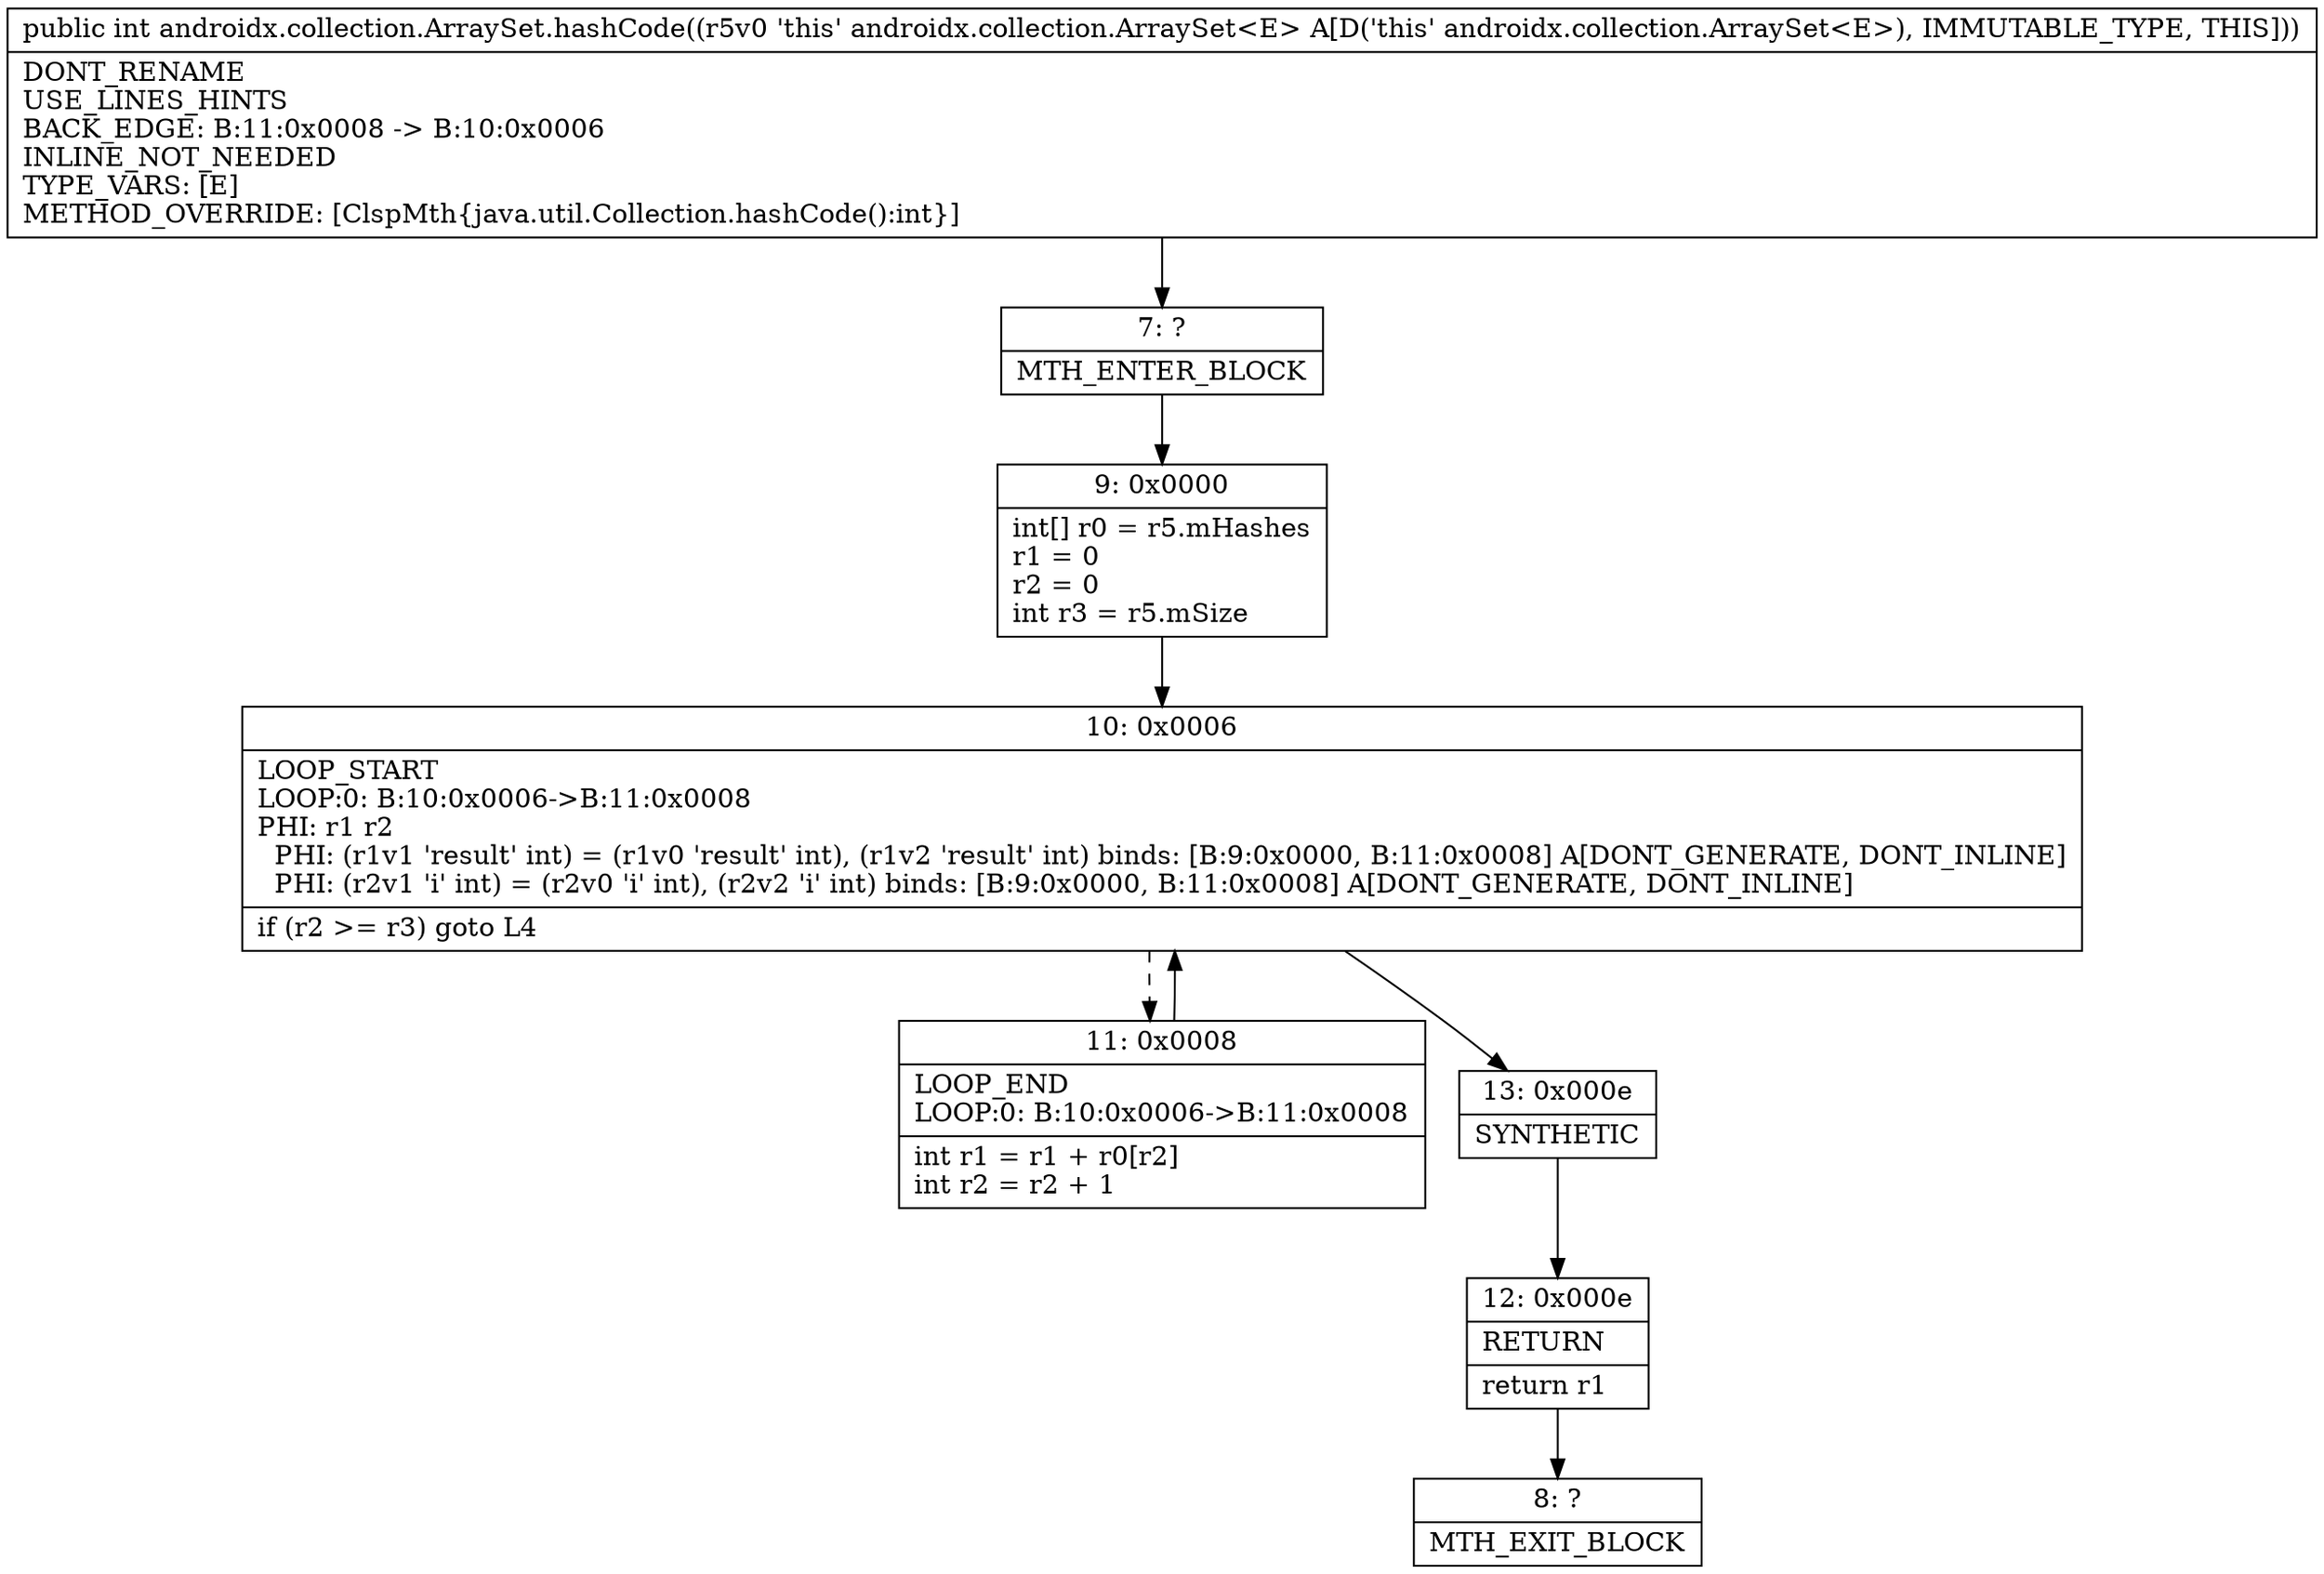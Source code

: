 digraph "CFG forandroidx.collection.ArraySet.hashCode()I" {
Node_7 [shape=record,label="{7\:\ ?|MTH_ENTER_BLOCK\l}"];
Node_9 [shape=record,label="{9\:\ 0x0000|int[] r0 = r5.mHashes\lr1 = 0\lr2 = 0\lint r3 = r5.mSize\l}"];
Node_10 [shape=record,label="{10\:\ 0x0006|LOOP_START\lLOOP:0: B:10:0x0006\-\>B:11:0x0008\lPHI: r1 r2 \l  PHI: (r1v1 'result' int) = (r1v0 'result' int), (r1v2 'result' int) binds: [B:9:0x0000, B:11:0x0008] A[DONT_GENERATE, DONT_INLINE]\l  PHI: (r2v1 'i' int) = (r2v0 'i' int), (r2v2 'i' int) binds: [B:9:0x0000, B:11:0x0008] A[DONT_GENERATE, DONT_INLINE]\l|if (r2 \>= r3) goto L4\l}"];
Node_11 [shape=record,label="{11\:\ 0x0008|LOOP_END\lLOOP:0: B:10:0x0006\-\>B:11:0x0008\l|int r1 = r1 + r0[r2]\lint r2 = r2 + 1\l}"];
Node_13 [shape=record,label="{13\:\ 0x000e|SYNTHETIC\l}"];
Node_12 [shape=record,label="{12\:\ 0x000e|RETURN\l|return r1\l}"];
Node_8 [shape=record,label="{8\:\ ?|MTH_EXIT_BLOCK\l}"];
MethodNode[shape=record,label="{public int androidx.collection.ArraySet.hashCode((r5v0 'this' androidx.collection.ArraySet\<E\> A[D('this' androidx.collection.ArraySet\<E\>), IMMUTABLE_TYPE, THIS]))  | DONT_RENAME\lUSE_LINES_HINTS\lBACK_EDGE: B:11:0x0008 \-\> B:10:0x0006\lINLINE_NOT_NEEDED\lTYPE_VARS: [E]\lMETHOD_OVERRIDE: [ClspMth\{java.util.Collection.hashCode():int\}]\l}"];
MethodNode -> Node_7;Node_7 -> Node_9;
Node_9 -> Node_10;
Node_10 -> Node_11[style=dashed];
Node_10 -> Node_13;
Node_11 -> Node_10;
Node_13 -> Node_12;
Node_12 -> Node_8;
}

